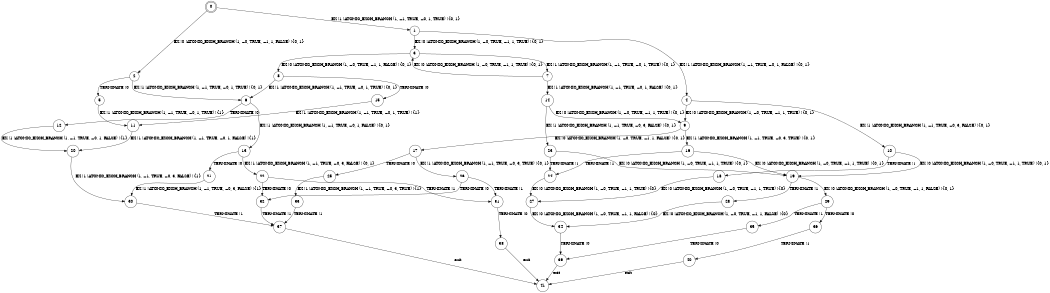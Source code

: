 digraph BCG {
size = "7, 10.5";
center = TRUE;
node [shape = circle];
0 [peripheries = 2];
0 -> 1 [label = "EX !1 !ATOMIC_EXCH_BRANCH (1, +1, TRUE, +0, 1, TRUE) !{0, 1}"];
0 -> 2 [label = "EX !0 !ATOMIC_EXCH_BRANCH (1, +0, TRUE, +1, 1, FALSE) !{0, 1}"];
1 -> 3 [label = "EX !0 !ATOMIC_EXCH_BRANCH (1, +0, TRUE, +1, 1, TRUE) !{0, 1}"];
1 -> 4 [label = "EX !1 !ATOMIC_EXCH_BRANCH (1, +1, TRUE, +0, 1, FALSE) !{0, 1}"];
2 -> 5 [label = "TERMINATE !0"];
2 -> 6 [label = "EX !1 !ATOMIC_EXCH_BRANCH (1, +1, TRUE, +0, 1, TRUE) !{0, 1}"];
3 -> 7 [label = "EX !1 !ATOMIC_EXCH_BRANCH (1, +1, TRUE, +0, 1, TRUE) !{0, 1}"];
3 -> 8 [label = "EX !0 !ATOMIC_EXCH_BRANCH (1, +0, TRUE, +1, 1, FALSE) !{0, 1}"];
4 -> 9 [label = "EX !0 !ATOMIC_EXCH_BRANCH (1, +0, TRUE, +1, 1, TRUE) !{0, 1}"];
4 -> 10 [label = "EX !1 !ATOMIC_EXCH_BRANCH (1, +1, TRUE, +0, 3, FALSE) !{0, 1}"];
5 -> 11 [label = "EX !1 !ATOMIC_EXCH_BRANCH (1, +1, TRUE, +0, 1, TRUE) !{1}"];
6 -> 12 [label = "TERMINATE !0"];
6 -> 13 [label = "EX !1 !ATOMIC_EXCH_BRANCH (1, +1, TRUE, +0, 1, FALSE) !{0, 1}"];
7 -> 14 [label = "EX !1 !ATOMIC_EXCH_BRANCH (1, +1, TRUE, +0, 1, FALSE) !{0, 1}"];
7 -> 3 [label = "EX !0 !ATOMIC_EXCH_BRANCH (1, +0, TRUE, +1, 1, TRUE) !{0, 1}"];
8 -> 15 [label = "TERMINATE !0"];
8 -> 6 [label = "EX !1 !ATOMIC_EXCH_BRANCH (1, +1, TRUE, +0, 1, TRUE) !{0, 1}"];
9 -> 16 [label = "EX !1 !ATOMIC_EXCH_BRANCH (1, +1, TRUE, +0, 3, TRUE) !{0, 1}"];
9 -> 17 [label = "EX !0 !ATOMIC_EXCH_BRANCH (1, +0, TRUE, +1, 1, FALSE) !{0, 1}"];
10 -> 18 [label = "TERMINATE !1"];
10 -> 19 [label = "EX !0 !ATOMIC_EXCH_BRANCH (1, +0, TRUE, +1, 1, TRUE) !{0, 1}"];
11 -> 20 [label = "EX !1 !ATOMIC_EXCH_BRANCH (1, +1, TRUE, +0, 1, FALSE) !{1}"];
12 -> 20 [label = "EX !1 !ATOMIC_EXCH_BRANCH (1, +1, TRUE, +0, 1, FALSE) !{1}"];
13 -> 21 [label = "TERMINATE !0"];
13 -> 22 [label = "EX !1 !ATOMIC_EXCH_BRANCH (1, +1, TRUE, +0, 3, FALSE) !{0, 1}"];
14 -> 23 [label = "EX !1 !ATOMIC_EXCH_BRANCH (1, +1, TRUE, +0, 3, FALSE) !{0, 1}"];
14 -> 9 [label = "EX !0 !ATOMIC_EXCH_BRANCH (1, +0, TRUE, +1, 1, TRUE) !{0, 1}"];
15 -> 11 [label = "EX !1 !ATOMIC_EXCH_BRANCH (1, +1, TRUE, +0, 1, TRUE) !{1}"];
16 -> 24 [label = "TERMINATE !1"];
16 -> 19 [label = "EX !0 !ATOMIC_EXCH_BRANCH (1, +0, TRUE, +1, 1, TRUE) !{0, 1}"];
17 -> 25 [label = "TERMINATE !0"];
17 -> 26 [label = "EX !1 !ATOMIC_EXCH_BRANCH (1, +1, TRUE, +0, 3, TRUE) !{0, 1}"];
18 -> 27 [label = "EX !0 !ATOMIC_EXCH_BRANCH (1, +0, TRUE, +1, 1, TRUE) !{0}"];
19 -> 28 [label = "TERMINATE !1"];
19 -> 29 [label = "EX !0 !ATOMIC_EXCH_BRANCH (1, +0, TRUE, +1, 1, FALSE) !{0, 1}"];
20 -> 30 [label = "EX !1 !ATOMIC_EXCH_BRANCH (1, +1, TRUE, +0, 3, FALSE) !{1}"];
21 -> 30 [label = "EX !1 !ATOMIC_EXCH_BRANCH (1, +1, TRUE, +0, 3, FALSE) !{1}"];
22 -> 31 [label = "TERMINATE !1"];
22 -> 32 [label = "TERMINATE !0"];
23 -> 24 [label = "TERMINATE !1"];
23 -> 19 [label = "EX !0 !ATOMIC_EXCH_BRANCH (1, +0, TRUE, +1, 1, TRUE) !{0, 1}"];
24 -> 27 [label = "EX !0 !ATOMIC_EXCH_BRANCH (1, +0, TRUE, +1, 1, TRUE) !{0}"];
25 -> 33 [label = "EX !1 !ATOMIC_EXCH_BRANCH (1, +1, TRUE, +0, 3, TRUE) !{1}"];
26 -> 31 [label = "TERMINATE !1"];
26 -> 32 [label = "TERMINATE !0"];
27 -> 34 [label = "EX !0 !ATOMIC_EXCH_BRANCH (1, +0, TRUE, +1, 1, FALSE) !{0}"];
28 -> 34 [label = "EX !0 !ATOMIC_EXCH_BRANCH (1, +0, TRUE, +1, 1, FALSE) !{0}"];
29 -> 35 [label = "TERMINATE !1"];
29 -> 36 [label = "TERMINATE !0"];
30 -> 37 [label = "TERMINATE !1"];
31 -> 38 [label = "TERMINATE !0"];
32 -> 37 [label = "TERMINATE !1"];
33 -> 37 [label = "TERMINATE !1"];
34 -> 39 [label = "TERMINATE !0"];
35 -> 39 [label = "TERMINATE !0"];
36 -> 40 [label = "TERMINATE !1"];
37 -> 41 [label = "exit"];
38 -> 41 [label = "exit"];
39 -> 41 [label = "exit"];
40 -> 41 [label = "exit"];
}

